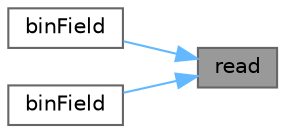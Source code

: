 digraph "read"
{
 // LATEX_PDF_SIZE
  bgcolor="transparent";
  edge [fontname=Helvetica,fontsize=10,labelfontname=Helvetica,labelfontsize=10];
  node [fontname=Helvetica,fontsize=10,shape=box,height=0.2,width=0.4];
  rankdir="RL";
  Node1 [id="Node000001",label="read",height=0.2,width=0.4,color="gray40", fillcolor="grey60", style="filled", fontcolor="black",tooltip=" "];
  Node1 -> Node2 [id="edge1_Node000001_Node000002",dir="back",color="steelblue1",style="solid",tooltip=" "];
  Node2 [id="Node000002",label="binField",height=0.2,width=0.4,color="grey40", fillcolor="white", style="filled",URL="$classFoam_1_1functionObjects_1_1binField.html#a85fcdaf30442b968465ca06beb9a8660",tooltip=" "];
  Node1 -> Node3 [id="edge2_Node000001_Node000003",dir="back",color="steelblue1",style="solid",tooltip=" "];
  Node3 [id="Node000003",label="binField",height=0.2,width=0.4,color="grey40", fillcolor="white", style="filled",URL="$classFoam_1_1functionObjects_1_1binField.html#a7a5898b770da1f0c54581bd490db7a6e",tooltip=" "];
}

